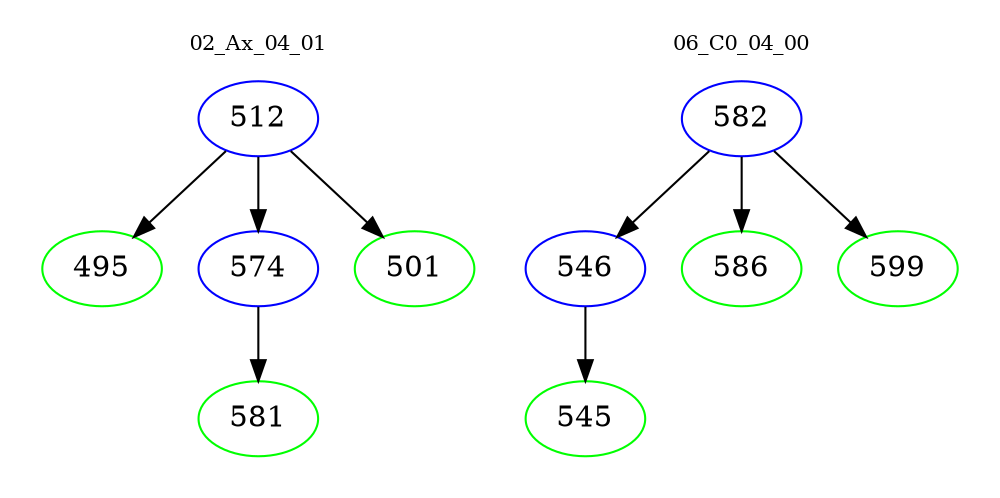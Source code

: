 digraph{
subgraph cluster_0 {
color = white
label = "02_Ax_04_01";
fontsize=10;
T0_512 [label="512", color="blue"]
T0_512 -> T0_495 [color="black"]
T0_495 [label="495", color="green"]
T0_512 -> T0_574 [color="black"]
T0_574 [label="574", color="blue"]
T0_574 -> T0_581 [color="black"]
T0_581 [label="581", color="green"]
T0_512 -> T0_501 [color="black"]
T0_501 [label="501", color="green"]
}
subgraph cluster_1 {
color = white
label = "06_C0_04_00";
fontsize=10;
T1_582 [label="582", color="blue"]
T1_582 -> T1_546 [color="black"]
T1_546 [label="546", color="blue"]
T1_546 -> T1_545 [color="black"]
T1_545 [label="545", color="green"]
T1_582 -> T1_586 [color="black"]
T1_586 [label="586", color="green"]
T1_582 -> T1_599 [color="black"]
T1_599 [label="599", color="green"]
}
}
